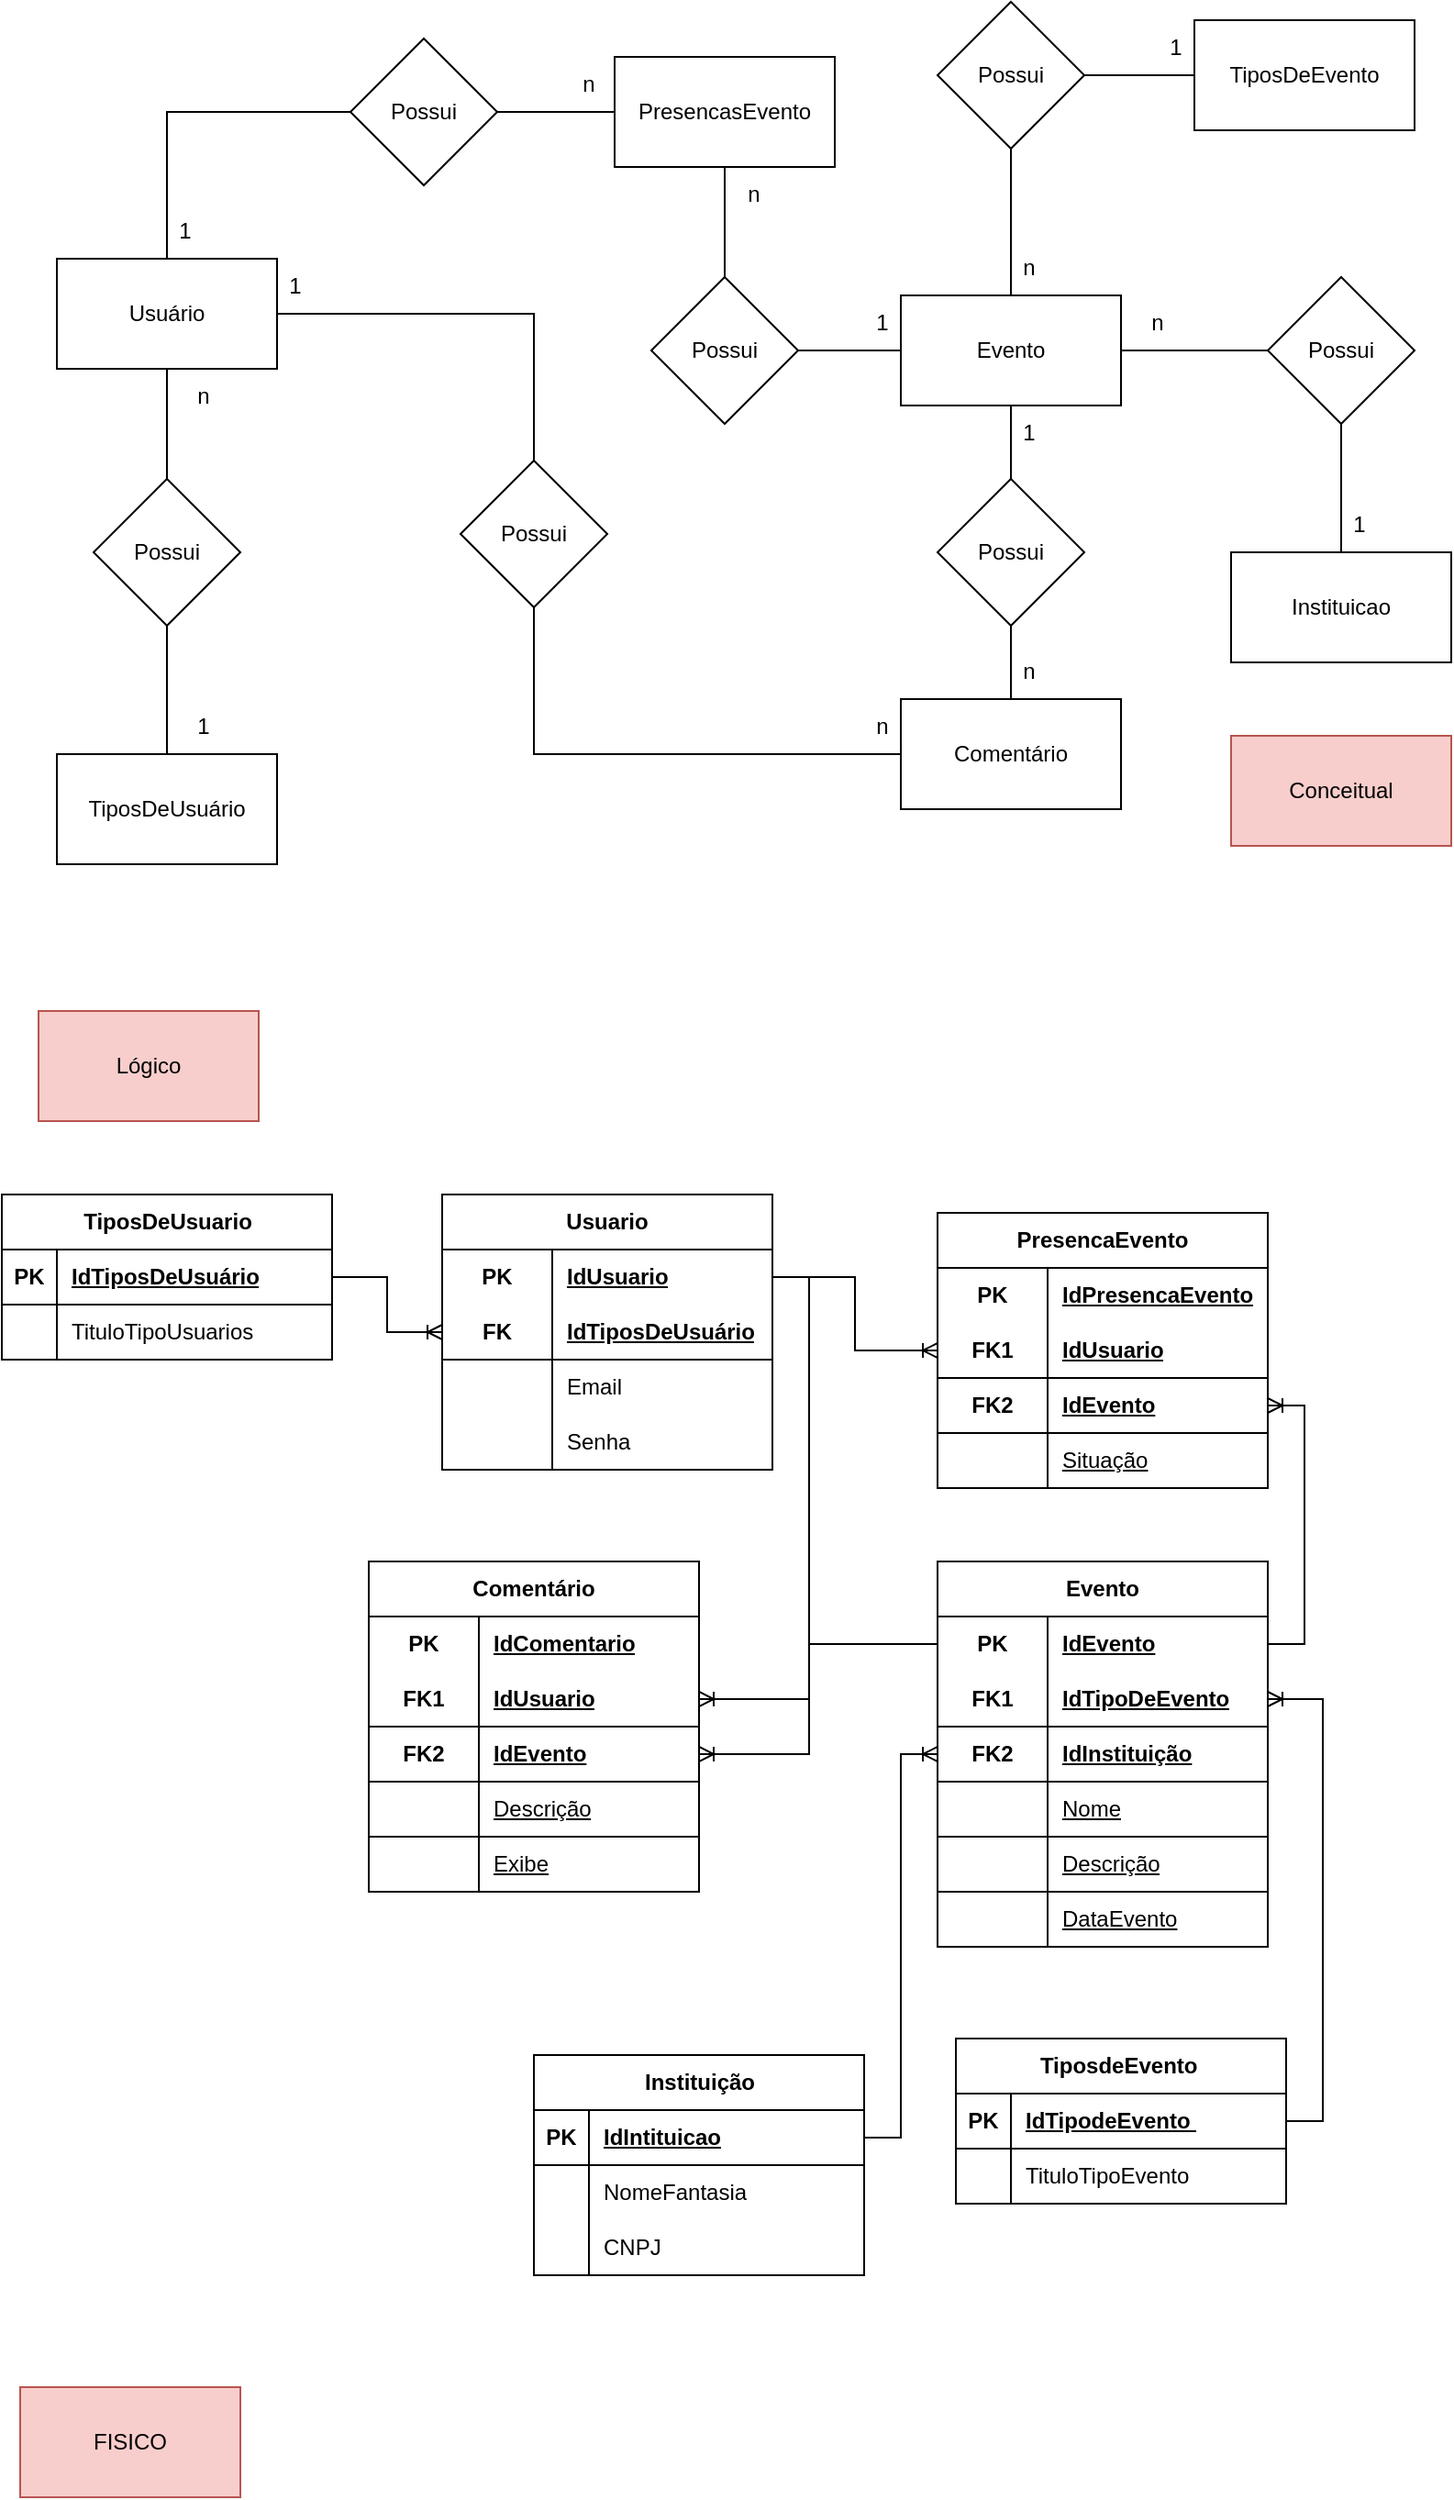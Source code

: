 <mxfile version="21.6.8" type="device">
  <diagram name="Página-1" id="Viu8Mivhx7TDQQlrX1ls">
    <mxGraphModel dx="1050" dy="542" grid="1" gridSize="10" guides="1" tooltips="1" connect="1" arrows="1" fold="1" page="1" pageScale="1" pageWidth="827" pageHeight="1169" math="0" shadow="0">
      <root>
        <mxCell id="0" />
        <mxCell id="1" parent="0" />
        <mxCell id="Wjh_5Vb7q5ws-8t5wQxq-9" style="edgeStyle=orthogonalEdgeStyle;rounded=0;orthogonalLoop=1;jettySize=auto;html=1;entryX=0.5;entryY=0;entryDx=0;entryDy=0;endArrow=none;endFill=0;" parent="1" source="Wjh_5Vb7q5ws-8t5wQxq-1" target="Wjh_5Vb7q5ws-8t5wQxq-8" edge="1">
          <mxGeometry relative="1" as="geometry" />
        </mxCell>
        <mxCell id="Wjh_5Vb7q5ws-8t5wQxq-11" style="edgeStyle=orthogonalEdgeStyle;rounded=0;orthogonalLoop=1;jettySize=auto;html=1;entryX=0;entryY=0.5;entryDx=0;entryDy=0;endArrow=none;endFill=0;" parent="1" source="Wjh_5Vb7q5ws-8t5wQxq-12" target="Wjh_5Vb7q5ws-8t5wQxq-5" edge="1">
          <mxGeometry relative="1" as="geometry" />
        </mxCell>
        <mxCell id="Wjh_5Vb7q5ws-8t5wQxq-28" style="edgeStyle=orthogonalEdgeStyle;rounded=0;orthogonalLoop=1;jettySize=auto;html=1;entryX=0.5;entryY=0;entryDx=0;entryDy=0;endArrow=none;endFill=0;" parent="1" source="Wjh_5Vb7q5ws-8t5wQxq-1" target="Wjh_5Vb7q5ws-8t5wQxq-26" edge="1">
          <mxGeometry relative="1" as="geometry" />
        </mxCell>
        <mxCell id="Wjh_5Vb7q5ws-8t5wQxq-1" value="Usuário" style="rounded=0;whiteSpace=wrap;html=1;" parent="1" vertex="1">
          <mxGeometry x="50" y="190" width="120" height="60" as="geometry" />
        </mxCell>
        <mxCell id="Wjh_5Vb7q5ws-8t5wQxq-2" value="TiposDeUsuário" style="rounded=0;whiteSpace=wrap;html=1;" parent="1" vertex="1">
          <mxGeometry x="50" y="460" width="120" height="60" as="geometry" />
        </mxCell>
        <mxCell id="Wjh_5Vb7q5ws-8t5wQxq-15" style="edgeStyle=orthogonalEdgeStyle;rounded=0;orthogonalLoop=1;jettySize=auto;html=1;entryX=1;entryY=0.5;entryDx=0;entryDy=0;endArrow=none;endFill=0;" parent="1" source="Wjh_5Vb7q5ws-8t5wQxq-3" target="Wjh_5Vb7q5ws-8t5wQxq-14" edge="1">
          <mxGeometry relative="1" as="geometry" />
        </mxCell>
        <mxCell id="Wjh_5Vb7q5ws-8t5wQxq-3" value="Evento" style="rounded=0;whiteSpace=wrap;html=1;" parent="1" vertex="1">
          <mxGeometry x="510" y="210" width="120" height="60" as="geometry" />
        </mxCell>
        <mxCell id="Wjh_5Vb7q5ws-8t5wQxq-19" style="edgeStyle=orthogonalEdgeStyle;rounded=0;orthogonalLoop=1;jettySize=auto;html=1;endArrow=none;endFill=0;" parent="1" source="Wjh_5Vb7q5ws-8t5wQxq-4" target="Wjh_5Vb7q5ws-8t5wQxq-17" edge="1">
          <mxGeometry relative="1" as="geometry" />
        </mxCell>
        <mxCell id="Wjh_5Vb7q5ws-8t5wQxq-4" value="TiposDeEvento" style="rounded=0;whiteSpace=wrap;html=1;" parent="1" vertex="1">
          <mxGeometry x="670" y="60" width="120" height="60" as="geometry" />
        </mxCell>
        <mxCell id="Wjh_5Vb7q5ws-8t5wQxq-5" value="PresencasEvento" style="rounded=0;whiteSpace=wrap;html=1;" parent="1" vertex="1">
          <mxGeometry x="354" y="80" width="120" height="60" as="geometry" />
        </mxCell>
        <mxCell id="Wjh_5Vb7q5ws-8t5wQxq-22" style="edgeStyle=orthogonalEdgeStyle;rounded=0;orthogonalLoop=1;jettySize=auto;html=1;entryX=0.5;entryY=1;entryDx=0;entryDy=0;endArrow=none;endFill=0;" parent="1" source="Wjh_5Vb7q5ws-8t5wQxq-6" target="Wjh_5Vb7q5ws-8t5wQxq-20" edge="1">
          <mxGeometry relative="1" as="geometry" />
        </mxCell>
        <mxCell id="Wjh_5Vb7q5ws-8t5wQxq-6" value="Instituicao" style="rounded=0;whiteSpace=wrap;html=1;" parent="1" vertex="1">
          <mxGeometry x="690" y="350" width="120" height="60" as="geometry" />
        </mxCell>
        <mxCell id="Wjh_5Vb7q5ws-8t5wQxq-25" style="edgeStyle=orthogonalEdgeStyle;rounded=0;orthogonalLoop=1;jettySize=auto;html=1;entryX=0.5;entryY=1;entryDx=0;entryDy=0;endArrow=none;endFill=0;" parent="1" source="Wjh_5Vb7q5ws-8t5wQxq-7" target="Wjh_5Vb7q5ws-8t5wQxq-23" edge="1">
          <mxGeometry relative="1" as="geometry" />
        </mxCell>
        <mxCell id="Wjh_5Vb7q5ws-8t5wQxq-7" value="Comentário" style="rounded=0;whiteSpace=wrap;html=1;" parent="1" vertex="1">
          <mxGeometry x="510" y="430" width="120" height="60" as="geometry" />
        </mxCell>
        <mxCell id="Wjh_5Vb7q5ws-8t5wQxq-10" style="edgeStyle=orthogonalEdgeStyle;rounded=0;orthogonalLoop=1;jettySize=auto;html=1;entryX=0.5;entryY=0;entryDx=0;entryDy=0;endArrow=none;endFill=0;" parent="1" source="Wjh_5Vb7q5ws-8t5wQxq-8" target="Wjh_5Vb7q5ws-8t5wQxq-2" edge="1">
          <mxGeometry relative="1" as="geometry" />
        </mxCell>
        <mxCell id="Wjh_5Vb7q5ws-8t5wQxq-8" value="Possui" style="rhombus;whiteSpace=wrap;html=1;" parent="1" vertex="1">
          <mxGeometry x="70" y="310" width="80" height="80" as="geometry" />
        </mxCell>
        <mxCell id="Wjh_5Vb7q5ws-8t5wQxq-13" value="" style="edgeStyle=orthogonalEdgeStyle;rounded=0;orthogonalLoop=1;jettySize=auto;html=1;entryX=0;entryY=0.5;entryDx=0;entryDy=0;endArrow=none;endFill=0;exitX=0.5;exitY=0;exitDx=0;exitDy=0;" parent="1" source="Wjh_5Vb7q5ws-8t5wQxq-1" target="Wjh_5Vb7q5ws-8t5wQxq-12" edge="1">
          <mxGeometry relative="1" as="geometry">
            <mxPoint x="110" y="190" as="sourcePoint" />
            <mxPoint x="200" y="110" as="targetPoint" />
            <Array as="points">
              <mxPoint x="110" y="110" />
            </Array>
          </mxGeometry>
        </mxCell>
        <mxCell id="Wjh_5Vb7q5ws-8t5wQxq-12" value="Possui" style="rhombus;whiteSpace=wrap;html=1;" parent="1" vertex="1">
          <mxGeometry x="210" y="70" width="80" height="80" as="geometry" />
        </mxCell>
        <mxCell id="Wjh_5Vb7q5ws-8t5wQxq-16" style="edgeStyle=orthogonalEdgeStyle;rounded=0;orthogonalLoop=1;jettySize=auto;html=1;entryX=0.5;entryY=1;entryDx=0;entryDy=0;endArrow=none;endFill=0;exitX=0.5;exitY=0;exitDx=0;exitDy=0;" parent="1" source="Wjh_5Vb7q5ws-8t5wQxq-14" target="Wjh_5Vb7q5ws-8t5wQxq-5" edge="1">
          <mxGeometry relative="1" as="geometry">
            <Array as="points" />
          </mxGeometry>
        </mxCell>
        <mxCell id="Wjh_5Vb7q5ws-8t5wQxq-14" value="Possui" style="rhombus;whiteSpace=wrap;html=1;" parent="1" vertex="1">
          <mxGeometry x="374" y="200" width="80" height="80" as="geometry" />
        </mxCell>
        <mxCell id="Wjh_5Vb7q5ws-8t5wQxq-18" style="edgeStyle=orthogonalEdgeStyle;rounded=0;orthogonalLoop=1;jettySize=auto;html=1;endArrow=none;endFill=0;entryX=0.5;entryY=0;entryDx=0;entryDy=0;exitX=0.5;exitY=1;exitDx=0;exitDy=0;" parent="1" source="Wjh_5Vb7q5ws-8t5wQxq-17" target="Wjh_5Vb7q5ws-8t5wQxq-3" edge="1">
          <mxGeometry relative="1" as="geometry">
            <mxPoint x="570" y="230" as="targetPoint" />
          </mxGeometry>
        </mxCell>
        <mxCell id="Wjh_5Vb7q5ws-8t5wQxq-17" value="Possui" style="rhombus;whiteSpace=wrap;html=1;" parent="1" vertex="1">
          <mxGeometry x="530" y="50" width="80" height="80" as="geometry" />
        </mxCell>
        <mxCell id="Wjh_5Vb7q5ws-8t5wQxq-21" style="edgeStyle=orthogonalEdgeStyle;rounded=0;orthogonalLoop=1;jettySize=auto;html=1;entryX=1;entryY=0.5;entryDx=0;entryDy=0;endArrow=none;endFill=0;exitX=0;exitY=0.5;exitDx=0;exitDy=0;" parent="1" source="Wjh_5Vb7q5ws-8t5wQxq-20" target="Wjh_5Vb7q5ws-8t5wQxq-3" edge="1">
          <mxGeometry relative="1" as="geometry">
            <Array as="points" />
          </mxGeometry>
        </mxCell>
        <mxCell id="Wjh_5Vb7q5ws-8t5wQxq-20" value="Possui" style="rhombus;whiteSpace=wrap;html=1;" parent="1" vertex="1">
          <mxGeometry x="710" y="200" width="80" height="80" as="geometry" />
        </mxCell>
        <mxCell id="Wjh_5Vb7q5ws-8t5wQxq-24" style="edgeStyle=orthogonalEdgeStyle;rounded=0;orthogonalLoop=1;jettySize=auto;html=1;entryX=0.5;entryY=1;entryDx=0;entryDy=0;endArrow=none;endFill=0;" parent="1" source="Wjh_5Vb7q5ws-8t5wQxq-23" target="Wjh_5Vb7q5ws-8t5wQxq-3" edge="1">
          <mxGeometry relative="1" as="geometry" />
        </mxCell>
        <mxCell id="Wjh_5Vb7q5ws-8t5wQxq-23" value="Possui" style="rhombus;whiteSpace=wrap;html=1;" parent="1" vertex="1">
          <mxGeometry x="530" y="310" width="80" height="80" as="geometry" />
        </mxCell>
        <mxCell id="Wjh_5Vb7q5ws-8t5wQxq-27" style="edgeStyle=orthogonalEdgeStyle;rounded=0;orthogonalLoop=1;jettySize=auto;html=1;entryX=0;entryY=0.5;entryDx=0;entryDy=0;exitX=0.5;exitY=1;exitDx=0;exitDy=0;endArrow=none;endFill=0;" parent="1" source="Wjh_5Vb7q5ws-8t5wQxq-26" target="Wjh_5Vb7q5ws-8t5wQxq-7" edge="1">
          <mxGeometry relative="1" as="geometry">
            <Array as="points">
              <mxPoint x="310" y="460" />
            </Array>
          </mxGeometry>
        </mxCell>
        <mxCell id="Wjh_5Vb7q5ws-8t5wQxq-26" value="Possui" style="rhombus;whiteSpace=wrap;html=1;" parent="1" vertex="1">
          <mxGeometry x="270" y="300" width="80" height="80" as="geometry" />
        </mxCell>
        <mxCell id="Wjh_5Vb7q5ws-8t5wQxq-29" value="1" style="text;html=1;strokeColor=none;fillColor=none;align=center;verticalAlign=middle;whiteSpace=wrap;rounded=0;" parent="1" vertex="1">
          <mxGeometry x="100" y="430" width="60" height="30" as="geometry" />
        </mxCell>
        <mxCell id="Wjh_5Vb7q5ws-8t5wQxq-31" value="n" style="text;html=1;strokeColor=none;fillColor=none;align=center;verticalAlign=middle;whiteSpace=wrap;rounded=0;" parent="1" vertex="1">
          <mxGeometry x="100" y="250" width="60" height="30" as="geometry" />
        </mxCell>
        <mxCell id="Wjh_5Vb7q5ws-8t5wQxq-32" value="n" style="text;html=1;strokeColor=none;fillColor=none;align=center;verticalAlign=middle;whiteSpace=wrap;rounded=0;" parent="1" vertex="1">
          <mxGeometry x="310" y="80" width="60" height="30" as="geometry" />
        </mxCell>
        <mxCell id="Wjh_5Vb7q5ws-8t5wQxq-33" value="1" style="text;html=1;strokeColor=none;fillColor=none;align=center;verticalAlign=middle;whiteSpace=wrap;rounded=0;" parent="1" vertex="1">
          <mxGeometry x="90" y="160" width="60" height="30" as="geometry" />
        </mxCell>
        <mxCell id="Wjh_5Vb7q5ws-8t5wQxq-34" value="1" style="text;html=1;strokeColor=none;fillColor=none;align=center;verticalAlign=middle;whiteSpace=wrap;rounded=0;" parent="1" vertex="1">
          <mxGeometry x="470" y="210" width="60" height="30" as="geometry" />
        </mxCell>
        <mxCell id="Wjh_5Vb7q5ws-8t5wQxq-35" value="n" style="text;html=1;strokeColor=none;fillColor=none;align=center;verticalAlign=middle;whiteSpace=wrap;rounded=0;" parent="1" vertex="1">
          <mxGeometry x="400" y="140" width="60" height="30" as="geometry" />
        </mxCell>
        <mxCell id="Wjh_5Vb7q5ws-8t5wQxq-37" value="1" style="text;html=1;strokeColor=none;fillColor=none;align=center;verticalAlign=middle;whiteSpace=wrap;rounded=0;" parent="1" vertex="1">
          <mxGeometry x="630" y="60" width="60" height="30" as="geometry" />
        </mxCell>
        <mxCell id="Wjh_5Vb7q5ws-8t5wQxq-38" value="n" style="text;html=1;strokeColor=none;fillColor=none;align=center;verticalAlign=middle;whiteSpace=wrap;rounded=0;" parent="1" vertex="1">
          <mxGeometry x="550" y="180" width="60" height="30" as="geometry" />
        </mxCell>
        <mxCell id="Wjh_5Vb7q5ws-8t5wQxq-39" value="1" style="text;html=1;strokeColor=none;fillColor=none;align=center;verticalAlign=middle;whiteSpace=wrap;rounded=0;" parent="1" vertex="1">
          <mxGeometry x="730" y="320" width="60" height="30" as="geometry" />
        </mxCell>
        <mxCell id="Wjh_5Vb7q5ws-8t5wQxq-40" value="n" style="text;html=1;strokeColor=none;fillColor=none;align=center;verticalAlign=middle;whiteSpace=wrap;rounded=0;" parent="1" vertex="1">
          <mxGeometry x="620" y="210" width="60" height="30" as="geometry" />
        </mxCell>
        <mxCell id="Wjh_5Vb7q5ws-8t5wQxq-42" value="n" style="text;html=1;strokeColor=none;fillColor=none;align=center;verticalAlign=middle;whiteSpace=wrap;rounded=0;" parent="1" vertex="1">
          <mxGeometry x="550" y="400" width="60" height="30" as="geometry" />
        </mxCell>
        <mxCell id="Wjh_5Vb7q5ws-8t5wQxq-43" value="1" style="text;html=1;strokeColor=none;fillColor=none;align=center;verticalAlign=middle;whiteSpace=wrap;rounded=0;" parent="1" vertex="1">
          <mxGeometry x="550" y="270" width="60" height="30" as="geometry" />
        </mxCell>
        <mxCell id="Wjh_5Vb7q5ws-8t5wQxq-44" value="n" style="text;html=1;strokeColor=none;fillColor=none;align=center;verticalAlign=middle;whiteSpace=wrap;rounded=0;" parent="1" vertex="1">
          <mxGeometry x="470" y="430" width="60" height="30" as="geometry" />
        </mxCell>
        <mxCell id="Wjh_5Vb7q5ws-8t5wQxq-45" value="1" style="text;html=1;strokeColor=none;fillColor=none;align=center;verticalAlign=middle;whiteSpace=wrap;rounded=0;" parent="1" vertex="1">
          <mxGeometry x="150" y="190" width="60" height="30" as="geometry" />
        </mxCell>
        <mxCell id="Wjh_5Vb7q5ws-8t5wQxq-46" value="Conceitual" style="rounded=0;whiteSpace=wrap;html=1;fillColor=#f8cecc;strokeColor=#b85450;" parent="1" vertex="1">
          <mxGeometry x="690" y="450" width="120" height="60" as="geometry" />
        </mxCell>
        <mxCell id="Wjh_5Vb7q5ws-8t5wQxq-47" value="Lógico" style="rounded=0;whiteSpace=wrap;html=1;fillColor=#f8cecc;strokeColor=#b85450;" parent="1" vertex="1">
          <mxGeometry x="40" y="600" width="120" height="60" as="geometry" />
        </mxCell>
        <mxCell id="Wjh_5Vb7q5ws-8t5wQxq-61" value="TiposDeUsuario" style="shape=table;startSize=30;container=1;collapsible=1;childLayout=tableLayout;fixedRows=1;rowLines=0;fontStyle=1;align=center;resizeLast=1;html=1;rounded=0;strokeColor=default;fontFamily=Helvetica;fontSize=12;fontColor=default;fillColor=default;" parent="1" vertex="1">
          <mxGeometry x="20" y="700" width="180" height="90" as="geometry" />
        </mxCell>
        <mxCell id="Wjh_5Vb7q5ws-8t5wQxq-62" value="" style="shape=tableRow;horizontal=0;startSize=0;swimlaneHead=0;swimlaneBody=0;fillColor=none;collapsible=0;dropTarget=0;points=[[0,0.5],[1,0.5]];portConstraint=eastwest;top=0;left=0;right=0;bottom=1;rounded=0;strokeColor=default;fontFamily=Helvetica;fontSize=12;fontColor=default;html=1;" parent="Wjh_5Vb7q5ws-8t5wQxq-61" vertex="1">
          <mxGeometry y="30" width="180" height="30" as="geometry" />
        </mxCell>
        <mxCell id="Wjh_5Vb7q5ws-8t5wQxq-63" value="PK" style="shape=partialRectangle;connectable=0;fillColor=none;top=0;left=0;bottom=0;right=0;fontStyle=1;overflow=hidden;whiteSpace=wrap;html=1;rounded=0;strokeColor=default;fontFamily=Helvetica;fontSize=12;fontColor=default;" parent="Wjh_5Vb7q5ws-8t5wQxq-62" vertex="1">
          <mxGeometry width="30" height="30" as="geometry">
            <mxRectangle width="30" height="30" as="alternateBounds" />
          </mxGeometry>
        </mxCell>
        <mxCell id="Wjh_5Vb7q5ws-8t5wQxq-64" value="IdTiposDeUsuário" style="shape=partialRectangle;connectable=0;fillColor=none;top=0;left=0;bottom=0;right=0;align=left;spacingLeft=6;fontStyle=5;overflow=hidden;whiteSpace=wrap;html=1;rounded=0;strokeColor=default;fontFamily=Helvetica;fontSize=12;fontColor=default;" parent="Wjh_5Vb7q5ws-8t5wQxq-62" vertex="1">
          <mxGeometry x="30" width="150" height="30" as="geometry">
            <mxRectangle width="150" height="30" as="alternateBounds" />
          </mxGeometry>
        </mxCell>
        <mxCell id="Wjh_5Vb7q5ws-8t5wQxq-65" value="" style="shape=tableRow;horizontal=0;startSize=0;swimlaneHead=0;swimlaneBody=0;fillColor=none;collapsible=0;dropTarget=0;points=[[0,0.5],[1,0.5]];portConstraint=eastwest;top=0;left=0;right=0;bottom=0;rounded=0;strokeColor=default;fontFamily=Helvetica;fontSize=12;fontColor=default;html=1;" parent="Wjh_5Vb7q5ws-8t5wQxq-61" vertex="1">
          <mxGeometry y="60" width="180" height="30" as="geometry" />
        </mxCell>
        <mxCell id="Wjh_5Vb7q5ws-8t5wQxq-66" value="" style="shape=partialRectangle;connectable=0;fillColor=none;top=0;left=0;bottom=0;right=0;editable=1;overflow=hidden;whiteSpace=wrap;html=1;rounded=0;strokeColor=default;fontFamily=Helvetica;fontSize=12;fontColor=default;" parent="Wjh_5Vb7q5ws-8t5wQxq-65" vertex="1">
          <mxGeometry width="30" height="30" as="geometry">
            <mxRectangle width="30" height="30" as="alternateBounds" />
          </mxGeometry>
        </mxCell>
        <mxCell id="Wjh_5Vb7q5ws-8t5wQxq-67" value="TituloTipoUsuarios" style="shape=partialRectangle;connectable=0;fillColor=none;top=0;left=0;bottom=0;right=0;align=left;spacingLeft=6;overflow=hidden;whiteSpace=wrap;html=1;rounded=0;strokeColor=default;fontFamily=Helvetica;fontSize=12;fontColor=default;" parent="Wjh_5Vb7q5ws-8t5wQxq-65" vertex="1">
          <mxGeometry x="30" width="150" height="30" as="geometry">
            <mxRectangle width="150" height="30" as="alternateBounds" />
          </mxGeometry>
        </mxCell>
        <mxCell id="Wjh_5Vb7q5ws-8t5wQxq-74" value="Usuario" style="shape=table;startSize=30;container=1;collapsible=1;childLayout=tableLayout;fixedRows=1;rowLines=0;fontStyle=1;align=center;resizeLast=1;html=1;whiteSpace=wrap;rounded=0;strokeColor=default;fontFamily=Helvetica;fontSize=12;fontColor=default;fillColor=default;" parent="1" vertex="1">
          <mxGeometry x="260" y="700" width="180" height="150" as="geometry" />
        </mxCell>
        <mxCell id="Wjh_5Vb7q5ws-8t5wQxq-75" value="" style="shape=tableRow;horizontal=0;startSize=0;swimlaneHead=0;swimlaneBody=0;fillColor=none;collapsible=0;dropTarget=0;points=[[0,0.5],[1,0.5]];portConstraint=eastwest;top=0;left=0;right=0;bottom=0;html=1;rounded=0;strokeColor=default;fontFamily=Helvetica;fontSize=12;fontColor=default;" parent="Wjh_5Vb7q5ws-8t5wQxq-74" vertex="1">
          <mxGeometry y="30" width="180" height="30" as="geometry" />
        </mxCell>
        <mxCell id="Wjh_5Vb7q5ws-8t5wQxq-76" value="PK" style="shape=partialRectangle;connectable=0;fillColor=none;top=0;left=0;bottom=0;right=0;fontStyle=1;overflow=hidden;html=1;whiteSpace=wrap;rounded=0;strokeColor=default;fontFamily=Helvetica;fontSize=12;fontColor=default;" parent="Wjh_5Vb7q5ws-8t5wQxq-75" vertex="1">
          <mxGeometry width="60" height="30" as="geometry">
            <mxRectangle width="60" height="30" as="alternateBounds" />
          </mxGeometry>
        </mxCell>
        <mxCell id="Wjh_5Vb7q5ws-8t5wQxq-77" value="IdUsuario" style="shape=partialRectangle;connectable=0;fillColor=none;top=0;left=0;bottom=0;right=0;align=left;spacingLeft=6;fontStyle=5;overflow=hidden;html=1;whiteSpace=wrap;rounded=0;strokeColor=default;fontFamily=Helvetica;fontSize=12;fontColor=default;" parent="Wjh_5Vb7q5ws-8t5wQxq-75" vertex="1">
          <mxGeometry x="60" width="120" height="30" as="geometry">
            <mxRectangle width="120" height="30" as="alternateBounds" />
          </mxGeometry>
        </mxCell>
        <mxCell id="Wjh_5Vb7q5ws-8t5wQxq-78" value="" style="shape=tableRow;horizontal=0;startSize=0;swimlaneHead=0;swimlaneBody=0;fillColor=none;collapsible=0;dropTarget=0;points=[[0,0.5],[1,0.5]];portConstraint=eastwest;top=0;left=0;right=0;bottom=1;html=1;rounded=0;strokeColor=default;fontFamily=Helvetica;fontSize=12;fontColor=default;" parent="Wjh_5Vb7q5ws-8t5wQxq-74" vertex="1">
          <mxGeometry y="60" width="180" height="30" as="geometry" />
        </mxCell>
        <mxCell id="Wjh_5Vb7q5ws-8t5wQxq-79" value="FK" style="shape=partialRectangle;connectable=0;fillColor=none;top=0;left=0;bottom=0;right=0;fontStyle=1;overflow=hidden;html=1;whiteSpace=wrap;rounded=0;strokeColor=default;fontFamily=Helvetica;fontSize=12;fontColor=default;" parent="Wjh_5Vb7q5ws-8t5wQxq-78" vertex="1">
          <mxGeometry width="60" height="30" as="geometry">
            <mxRectangle width="60" height="30" as="alternateBounds" />
          </mxGeometry>
        </mxCell>
        <mxCell id="Wjh_5Vb7q5ws-8t5wQxq-80" value="IdTiposDeUsuário" style="shape=partialRectangle;connectable=0;fillColor=none;top=0;left=0;bottom=0;right=0;align=left;spacingLeft=6;fontStyle=5;overflow=hidden;html=1;whiteSpace=wrap;rounded=0;strokeColor=default;fontFamily=Helvetica;fontSize=12;fontColor=default;" parent="Wjh_5Vb7q5ws-8t5wQxq-78" vertex="1">
          <mxGeometry x="60" width="120" height="30" as="geometry">
            <mxRectangle width="120" height="30" as="alternateBounds" />
          </mxGeometry>
        </mxCell>
        <mxCell id="Wjh_5Vb7q5ws-8t5wQxq-81" value="" style="shape=tableRow;horizontal=0;startSize=0;swimlaneHead=0;swimlaneBody=0;fillColor=none;collapsible=0;dropTarget=0;points=[[0,0.5],[1,0.5]];portConstraint=eastwest;top=0;left=0;right=0;bottom=0;html=1;rounded=0;strokeColor=default;fontFamily=Helvetica;fontSize=12;fontColor=default;" parent="Wjh_5Vb7q5ws-8t5wQxq-74" vertex="1">
          <mxGeometry y="90" width="180" height="30" as="geometry" />
        </mxCell>
        <mxCell id="Wjh_5Vb7q5ws-8t5wQxq-82" value="" style="shape=partialRectangle;connectable=0;fillColor=none;top=0;left=0;bottom=0;right=0;editable=1;overflow=hidden;html=1;whiteSpace=wrap;rounded=0;strokeColor=default;fontFamily=Helvetica;fontSize=12;fontColor=default;" parent="Wjh_5Vb7q5ws-8t5wQxq-81" vertex="1">
          <mxGeometry width="60" height="30" as="geometry">
            <mxRectangle width="60" height="30" as="alternateBounds" />
          </mxGeometry>
        </mxCell>
        <mxCell id="Wjh_5Vb7q5ws-8t5wQxq-83" value="Email" style="shape=partialRectangle;connectable=0;fillColor=none;top=0;left=0;bottom=0;right=0;align=left;spacingLeft=6;overflow=hidden;html=1;whiteSpace=wrap;rounded=0;strokeColor=default;fontFamily=Helvetica;fontSize=12;fontColor=default;" parent="Wjh_5Vb7q5ws-8t5wQxq-81" vertex="1">
          <mxGeometry x="60" width="120" height="30" as="geometry">
            <mxRectangle width="120" height="30" as="alternateBounds" />
          </mxGeometry>
        </mxCell>
        <mxCell id="Wjh_5Vb7q5ws-8t5wQxq-84" value="" style="shape=tableRow;horizontal=0;startSize=0;swimlaneHead=0;swimlaneBody=0;fillColor=none;collapsible=0;dropTarget=0;points=[[0,0.5],[1,0.5]];portConstraint=eastwest;top=0;left=0;right=0;bottom=0;html=1;rounded=0;strokeColor=default;fontFamily=Helvetica;fontSize=12;fontColor=default;" parent="Wjh_5Vb7q5ws-8t5wQxq-74" vertex="1">
          <mxGeometry y="120" width="180" height="30" as="geometry" />
        </mxCell>
        <mxCell id="Wjh_5Vb7q5ws-8t5wQxq-85" value="" style="shape=partialRectangle;connectable=0;fillColor=none;top=0;left=0;bottom=0;right=0;editable=1;overflow=hidden;html=1;whiteSpace=wrap;rounded=0;strokeColor=default;fontFamily=Helvetica;fontSize=12;fontColor=default;" parent="Wjh_5Vb7q5ws-8t5wQxq-84" vertex="1">
          <mxGeometry width="60" height="30" as="geometry">
            <mxRectangle width="60" height="30" as="alternateBounds" />
          </mxGeometry>
        </mxCell>
        <mxCell id="Wjh_5Vb7q5ws-8t5wQxq-86" value="Senha" style="shape=partialRectangle;connectable=0;fillColor=none;top=0;left=0;bottom=0;right=0;align=left;spacingLeft=6;overflow=hidden;html=1;whiteSpace=wrap;rounded=0;strokeColor=default;fontFamily=Helvetica;fontSize=12;fontColor=default;" parent="Wjh_5Vb7q5ws-8t5wQxq-84" vertex="1">
          <mxGeometry x="60" width="120" height="30" as="geometry">
            <mxRectangle width="120" height="30" as="alternateBounds" />
          </mxGeometry>
        </mxCell>
        <mxCell id="Wjh_5Vb7q5ws-8t5wQxq-87" style="edgeStyle=orthogonalEdgeStyle;rounded=0;orthogonalLoop=1;jettySize=auto;html=1;entryX=0;entryY=0.5;entryDx=0;entryDy=0;fontFamily=Helvetica;fontSize=12;fontColor=default;endArrow=ERoneToMany;endFill=0;" parent="1" source="Wjh_5Vb7q5ws-8t5wQxq-62" target="Wjh_5Vb7q5ws-8t5wQxq-78" edge="1">
          <mxGeometry relative="1" as="geometry" />
        </mxCell>
        <mxCell id="Wjh_5Vb7q5ws-8t5wQxq-88" value="PresencaEvento" style="shape=table;startSize=30;container=1;collapsible=1;childLayout=tableLayout;fixedRows=1;rowLines=0;fontStyle=1;align=center;resizeLast=1;html=1;whiteSpace=wrap;rounded=0;strokeColor=default;fontFamily=Helvetica;fontSize=12;fontColor=default;fillColor=default;" parent="1" vertex="1">
          <mxGeometry x="530" y="710" width="180" height="150" as="geometry" />
        </mxCell>
        <mxCell id="Wjh_5Vb7q5ws-8t5wQxq-89" value="" style="shape=tableRow;horizontal=0;startSize=0;swimlaneHead=0;swimlaneBody=0;fillColor=none;collapsible=0;dropTarget=0;points=[[0,0.5],[1,0.5]];portConstraint=eastwest;top=0;left=0;right=0;bottom=0;html=1;rounded=0;strokeColor=default;fontFamily=Helvetica;fontSize=12;fontColor=default;" parent="Wjh_5Vb7q5ws-8t5wQxq-88" vertex="1">
          <mxGeometry y="30" width="180" height="30" as="geometry" />
        </mxCell>
        <mxCell id="Wjh_5Vb7q5ws-8t5wQxq-90" value="PK" style="shape=partialRectangle;connectable=0;fillColor=none;top=0;left=0;bottom=0;right=0;fontStyle=1;overflow=hidden;html=1;whiteSpace=wrap;rounded=0;strokeColor=default;fontFamily=Helvetica;fontSize=12;fontColor=default;" parent="Wjh_5Vb7q5ws-8t5wQxq-89" vertex="1">
          <mxGeometry width="60" height="30" as="geometry">
            <mxRectangle width="60" height="30" as="alternateBounds" />
          </mxGeometry>
        </mxCell>
        <mxCell id="Wjh_5Vb7q5ws-8t5wQxq-91" value="IdPresencaEvento" style="shape=partialRectangle;connectable=0;fillColor=none;top=0;left=0;bottom=0;right=0;align=left;spacingLeft=6;fontStyle=5;overflow=hidden;html=1;whiteSpace=wrap;rounded=0;strokeColor=default;fontFamily=Helvetica;fontSize=12;fontColor=default;" parent="Wjh_5Vb7q5ws-8t5wQxq-89" vertex="1">
          <mxGeometry x="60" width="120" height="30" as="geometry">
            <mxRectangle width="120" height="30" as="alternateBounds" />
          </mxGeometry>
        </mxCell>
        <mxCell id="Wjh_5Vb7q5ws-8t5wQxq-92" value="" style="shape=tableRow;horizontal=0;startSize=0;swimlaneHead=0;swimlaneBody=0;fillColor=none;collapsible=0;dropTarget=0;points=[[0,0.5],[1,0.5]];portConstraint=eastwest;top=0;left=0;right=0;bottom=1;html=1;rounded=0;strokeColor=default;fontFamily=Helvetica;fontSize=12;fontColor=default;" parent="Wjh_5Vb7q5ws-8t5wQxq-88" vertex="1">
          <mxGeometry y="60" width="180" height="30" as="geometry" />
        </mxCell>
        <mxCell id="Wjh_5Vb7q5ws-8t5wQxq-93" value="FK1" style="shape=partialRectangle;connectable=0;fillColor=none;top=0;left=0;bottom=0;right=0;fontStyle=1;overflow=hidden;html=1;whiteSpace=wrap;rounded=0;strokeColor=default;fontFamily=Helvetica;fontSize=12;fontColor=default;" parent="Wjh_5Vb7q5ws-8t5wQxq-92" vertex="1">
          <mxGeometry width="60" height="30" as="geometry">
            <mxRectangle width="60" height="30" as="alternateBounds" />
          </mxGeometry>
        </mxCell>
        <mxCell id="Wjh_5Vb7q5ws-8t5wQxq-94" value="IdUsuario" style="shape=partialRectangle;connectable=0;fillColor=none;top=0;left=0;bottom=0;right=0;align=left;spacingLeft=6;fontStyle=5;overflow=hidden;html=1;whiteSpace=wrap;rounded=0;strokeColor=default;fontFamily=Helvetica;fontSize=12;fontColor=default;" parent="Wjh_5Vb7q5ws-8t5wQxq-92" vertex="1">
          <mxGeometry x="60" width="120" height="30" as="geometry">
            <mxRectangle width="120" height="30" as="alternateBounds" />
          </mxGeometry>
        </mxCell>
        <mxCell id="Wjh_5Vb7q5ws-8t5wQxq-101" style="shape=tableRow;horizontal=0;startSize=0;swimlaneHead=0;swimlaneBody=0;fillColor=none;collapsible=0;dropTarget=0;points=[[0,0.5],[1,0.5]];portConstraint=eastwest;top=0;left=0;right=0;bottom=1;html=1;rounded=0;strokeColor=default;fontFamily=Helvetica;fontSize=12;fontColor=default;" parent="Wjh_5Vb7q5ws-8t5wQxq-88" vertex="1">
          <mxGeometry y="90" width="180" height="30" as="geometry" />
        </mxCell>
        <mxCell id="Wjh_5Vb7q5ws-8t5wQxq-102" value="FK2" style="shape=partialRectangle;connectable=0;fillColor=none;top=0;left=0;bottom=0;right=0;fontStyle=1;overflow=hidden;html=1;whiteSpace=wrap;rounded=0;strokeColor=default;fontFamily=Helvetica;fontSize=12;fontColor=default;" parent="Wjh_5Vb7q5ws-8t5wQxq-101" vertex="1">
          <mxGeometry width="60" height="30" as="geometry">
            <mxRectangle width="60" height="30" as="alternateBounds" />
          </mxGeometry>
        </mxCell>
        <mxCell id="Wjh_5Vb7q5ws-8t5wQxq-103" value="IdEvento" style="shape=partialRectangle;connectable=0;fillColor=none;top=0;left=0;bottom=0;right=0;align=left;spacingLeft=6;fontStyle=5;overflow=hidden;html=1;whiteSpace=wrap;rounded=0;strokeColor=default;fontFamily=Helvetica;fontSize=12;fontColor=default;" parent="Wjh_5Vb7q5ws-8t5wQxq-101" vertex="1">
          <mxGeometry x="60" width="120" height="30" as="geometry">
            <mxRectangle width="120" height="30" as="alternateBounds" />
          </mxGeometry>
        </mxCell>
        <mxCell id="Wjh_5Vb7q5ws-8t5wQxq-105" style="shape=tableRow;horizontal=0;startSize=0;swimlaneHead=0;swimlaneBody=0;fillColor=none;collapsible=0;dropTarget=0;points=[[0,0.5],[1,0.5]];portConstraint=eastwest;top=0;left=0;right=0;bottom=1;html=1;rounded=0;strokeColor=default;fontFamily=Helvetica;fontSize=12;fontColor=default;" parent="Wjh_5Vb7q5ws-8t5wQxq-88" vertex="1">
          <mxGeometry y="120" width="180" height="30" as="geometry" />
        </mxCell>
        <mxCell id="Wjh_5Vb7q5ws-8t5wQxq-106" style="shape=partialRectangle;connectable=0;fillColor=none;top=0;left=0;bottom=0;right=0;fontStyle=1;overflow=hidden;html=1;whiteSpace=wrap;rounded=0;strokeColor=default;fontFamily=Helvetica;fontSize=12;fontColor=default;" parent="Wjh_5Vb7q5ws-8t5wQxq-105" vertex="1">
          <mxGeometry width="60" height="30" as="geometry">
            <mxRectangle width="60" height="30" as="alternateBounds" />
          </mxGeometry>
        </mxCell>
        <mxCell id="Wjh_5Vb7q5ws-8t5wQxq-107" value="&lt;span style=&quot;font-weight: 400;&quot;&gt;Situação&lt;/span&gt;" style="shape=partialRectangle;connectable=0;fillColor=none;top=0;left=0;bottom=0;right=0;align=left;spacingLeft=6;fontStyle=5;overflow=hidden;html=1;whiteSpace=wrap;rounded=0;strokeColor=default;fontFamily=Helvetica;fontSize=12;fontColor=default;" parent="Wjh_5Vb7q5ws-8t5wQxq-105" vertex="1">
          <mxGeometry x="60" width="120" height="30" as="geometry">
            <mxRectangle width="120" height="30" as="alternateBounds" />
          </mxGeometry>
        </mxCell>
        <mxCell id="Wjh_5Vb7q5ws-8t5wQxq-104" style="edgeStyle=orthogonalEdgeStyle;rounded=0;orthogonalLoop=1;jettySize=auto;html=1;entryX=0;entryY=0.5;entryDx=0;entryDy=0;fontFamily=Helvetica;fontSize=12;fontColor=default;endArrow=ERoneToMany;endFill=0;" parent="1" source="Wjh_5Vb7q5ws-8t5wQxq-75" target="Wjh_5Vb7q5ws-8t5wQxq-92" edge="1">
          <mxGeometry relative="1" as="geometry" />
        </mxCell>
        <mxCell id="Wjh_5Vb7q5ws-8t5wQxq-121" style="edgeStyle=orthogonalEdgeStyle;rounded=0;orthogonalLoop=1;jettySize=auto;html=1;fontFamily=Helvetica;fontSize=12;fontColor=default;entryX=1;entryY=0.5;entryDx=0;entryDy=0;exitX=1;exitY=0.5;exitDx=0;exitDy=0;endArrow=ERoneToMany;endFill=0;" parent="1" source="Wjh_5Vb7q5ws-8t5wQxq-123" target="Wjh_5Vb7q5ws-8t5wQxq-101" edge="1">
          <mxGeometry relative="1" as="geometry">
            <mxPoint x="770" y="830" as="targetPoint" />
            <mxPoint x="710" y="955" as="sourcePoint" />
          </mxGeometry>
        </mxCell>
        <mxCell id="Wjh_5Vb7q5ws-8t5wQxq-122" value="Evento" style="shape=table;startSize=30;container=1;collapsible=1;childLayout=tableLayout;fixedRows=1;rowLines=0;fontStyle=1;align=center;resizeLast=1;html=1;whiteSpace=wrap;rounded=0;strokeColor=default;fontFamily=Helvetica;fontSize=12;fontColor=default;fillColor=default;" parent="1" vertex="1">
          <mxGeometry x="530" y="900" width="180" height="210" as="geometry" />
        </mxCell>
        <mxCell id="Wjh_5Vb7q5ws-8t5wQxq-123" value="" style="shape=tableRow;horizontal=0;startSize=0;swimlaneHead=0;swimlaneBody=0;fillColor=none;collapsible=0;dropTarget=0;points=[[0,0.5],[1,0.5]];portConstraint=eastwest;top=0;left=0;right=0;bottom=0;html=1;rounded=0;strokeColor=default;fontFamily=Helvetica;fontSize=12;fontColor=default;" parent="Wjh_5Vb7q5ws-8t5wQxq-122" vertex="1">
          <mxGeometry y="30" width="180" height="30" as="geometry" />
        </mxCell>
        <mxCell id="Wjh_5Vb7q5ws-8t5wQxq-124" value="PK" style="shape=partialRectangle;connectable=0;fillColor=none;top=0;left=0;bottom=0;right=0;fontStyle=1;overflow=hidden;html=1;whiteSpace=wrap;rounded=0;strokeColor=default;fontFamily=Helvetica;fontSize=12;fontColor=default;" parent="Wjh_5Vb7q5ws-8t5wQxq-123" vertex="1">
          <mxGeometry width="60" height="30" as="geometry">
            <mxRectangle width="60" height="30" as="alternateBounds" />
          </mxGeometry>
        </mxCell>
        <mxCell id="Wjh_5Vb7q5ws-8t5wQxq-125" value="IdEvento" style="shape=partialRectangle;connectable=0;fillColor=none;top=0;left=0;bottom=0;right=0;align=left;spacingLeft=6;fontStyle=5;overflow=hidden;html=1;whiteSpace=wrap;rounded=0;strokeColor=default;fontFamily=Helvetica;fontSize=12;fontColor=default;" parent="Wjh_5Vb7q5ws-8t5wQxq-123" vertex="1">
          <mxGeometry x="60" width="120" height="30" as="geometry">
            <mxRectangle width="120" height="30" as="alternateBounds" />
          </mxGeometry>
        </mxCell>
        <mxCell id="Wjh_5Vb7q5ws-8t5wQxq-126" value="" style="shape=tableRow;horizontal=0;startSize=0;swimlaneHead=0;swimlaneBody=0;fillColor=none;collapsible=0;dropTarget=0;points=[[0,0.5],[1,0.5]];portConstraint=eastwest;top=0;left=0;right=0;bottom=1;html=1;rounded=0;strokeColor=default;fontFamily=Helvetica;fontSize=12;fontColor=default;" parent="Wjh_5Vb7q5ws-8t5wQxq-122" vertex="1">
          <mxGeometry y="60" width="180" height="30" as="geometry" />
        </mxCell>
        <mxCell id="Wjh_5Vb7q5ws-8t5wQxq-127" value="FK1" style="shape=partialRectangle;connectable=0;fillColor=none;top=0;left=0;bottom=0;right=0;fontStyle=1;overflow=hidden;html=1;whiteSpace=wrap;rounded=0;strokeColor=default;fontFamily=Helvetica;fontSize=12;fontColor=default;" parent="Wjh_5Vb7q5ws-8t5wQxq-126" vertex="1">
          <mxGeometry width="60" height="30" as="geometry">
            <mxRectangle width="60" height="30" as="alternateBounds" />
          </mxGeometry>
        </mxCell>
        <mxCell id="Wjh_5Vb7q5ws-8t5wQxq-128" value="IdTipoDeEvento" style="shape=partialRectangle;connectable=0;fillColor=none;top=0;left=0;bottom=0;right=0;align=left;spacingLeft=6;fontStyle=5;overflow=hidden;html=1;whiteSpace=wrap;rounded=0;strokeColor=default;fontFamily=Helvetica;fontSize=12;fontColor=default;" parent="Wjh_5Vb7q5ws-8t5wQxq-126" vertex="1">
          <mxGeometry x="60" width="120" height="30" as="geometry">
            <mxRectangle width="120" height="30" as="alternateBounds" />
          </mxGeometry>
        </mxCell>
        <mxCell id="Wjh_5Vb7q5ws-8t5wQxq-129" style="shape=tableRow;horizontal=0;startSize=0;swimlaneHead=0;swimlaneBody=0;fillColor=none;collapsible=0;dropTarget=0;points=[[0,0.5],[1,0.5]];portConstraint=eastwest;top=0;left=0;right=0;bottom=1;html=1;rounded=0;strokeColor=default;fontFamily=Helvetica;fontSize=12;fontColor=default;" parent="Wjh_5Vb7q5ws-8t5wQxq-122" vertex="1">
          <mxGeometry y="90" width="180" height="30" as="geometry" />
        </mxCell>
        <mxCell id="Wjh_5Vb7q5ws-8t5wQxq-130" value="FK2" style="shape=partialRectangle;connectable=0;fillColor=none;top=0;left=0;bottom=0;right=0;fontStyle=1;overflow=hidden;html=1;whiteSpace=wrap;rounded=0;strokeColor=default;fontFamily=Helvetica;fontSize=12;fontColor=default;" parent="Wjh_5Vb7q5ws-8t5wQxq-129" vertex="1">
          <mxGeometry width="60" height="30" as="geometry">
            <mxRectangle width="60" height="30" as="alternateBounds" />
          </mxGeometry>
        </mxCell>
        <mxCell id="Wjh_5Vb7q5ws-8t5wQxq-131" value="IdInstituição" style="shape=partialRectangle;connectable=0;fillColor=none;top=0;left=0;bottom=0;right=0;align=left;spacingLeft=6;fontStyle=5;overflow=hidden;html=1;whiteSpace=wrap;rounded=0;strokeColor=default;fontFamily=Helvetica;fontSize=12;fontColor=default;" parent="Wjh_5Vb7q5ws-8t5wQxq-129" vertex="1">
          <mxGeometry x="60" width="120" height="30" as="geometry">
            <mxRectangle width="120" height="30" as="alternateBounds" />
          </mxGeometry>
        </mxCell>
        <mxCell id="Wjh_5Vb7q5ws-8t5wQxq-132" style="shape=tableRow;horizontal=0;startSize=0;swimlaneHead=0;swimlaneBody=0;fillColor=none;collapsible=0;dropTarget=0;points=[[0,0.5],[1,0.5]];portConstraint=eastwest;top=0;left=0;right=0;bottom=1;html=1;rounded=0;strokeColor=default;fontFamily=Helvetica;fontSize=12;fontColor=default;swimlaneLine=0;shadow=0;" parent="Wjh_5Vb7q5ws-8t5wQxq-122" vertex="1">
          <mxGeometry y="120" width="180" height="30" as="geometry" />
        </mxCell>
        <mxCell id="Wjh_5Vb7q5ws-8t5wQxq-133" style="shape=partialRectangle;connectable=0;fillColor=none;top=0;left=0;bottom=0;right=0;fontStyle=1;overflow=hidden;html=1;whiteSpace=wrap;rounded=0;strokeColor=default;fontFamily=Helvetica;fontSize=12;fontColor=default;swimlaneLine=0;shadow=0;" parent="Wjh_5Vb7q5ws-8t5wQxq-132" vertex="1">
          <mxGeometry width="60" height="30" as="geometry">
            <mxRectangle width="60" height="30" as="alternateBounds" />
          </mxGeometry>
        </mxCell>
        <mxCell id="Wjh_5Vb7q5ws-8t5wQxq-134" value="&lt;span style=&quot;font-weight: 400;&quot;&gt;Nome&lt;/span&gt;" style="shape=partialRectangle;connectable=0;fillColor=none;top=0;left=0;bottom=0;right=0;align=left;spacingLeft=6;fontStyle=5;overflow=hidden;html=1;whiteSpace=wrap;rounded=0;strokeColor=default;fontFamily=Helvetica;fontSize=12;fontColor=default;swimlaneLine=0;shadow=0;" parent="Wjh_5Vb7q5ws-8t5wQxq-132" vertex="1">
          <mxGeometry x="60" width="120" height="30" as="geometry">
            <mxRectangle width="120" height="30" as="alternateBounds" />
          </mxGeometry>
        </mxCell>
        <mxCell id="Wjh_5Vb7q5ws-8t5wQxq-135" style="shape=tableRow;horizontal=0;startSize=0;swimlaneHead=0;swimlaneBody=0;fillColor=none;collapsible=0;dropTarget=0;points=[[0,0.5],[1,0.5]];portConstraint=eastwest;top=0;left=0;right=0;bottom=1;html=1;rounded=0;strokeColor=default;fontFamily=Helvetica;fontSize=12;fontColor=default;swimlaneLine=0;shadow=0;" parent="Wjh_5Vb7q5ws-8t5wQxq-122" vertex="1">
          <mxGeometry y="150" width="180" height="30" as="geometry" />
        </mxCell>
        <mxCell id="Wjh_5Vb7q5ws-8t5wQxq-136" style="shape=partialRectangle;connectable=0;fillColor=none;top=0;left=0;bottom=0;right=0;fontStyle=1;overflow=hidden;html=1;whiteSpace=wrap;rounded=0;strokeColor=default;fontFamily=Helvetica;fontSize=12;fontColor=default;swimlaneLine=0;shadow=0;" parent="Wjh_5Vb7q5ws-8t5wQxq-135" vertex="1">
          <mxGeometry width="60" height="30" as="geometry">
            <mxRectangle width="60" height="30" as="alternateBounds" />
          </mxGeometry>
        </mxCell>
        <mxCell id="Wjh_5Vb7q5ws-8t5wQxq-137" value="&lt;span style=&quot;font-weight: normal;&quot;&gt;Descrição&lt;/span&gt;" style="shape=partialRectangle;connectable=0;fillColor=none;top=0;left=0;bottom=0;right=0;align=left;spacingLeft=6;fontStyle=5;overflow=hidden;html=1;whiteSpace=wrap;rounded=0;strokeColor=default;fontFamily=Helvetica;fontSize=12;fontColor=default;swimlaneLine=0;shadow=0;" parent="Wjh_5Vb7q5ws-8t5wQxq-135" vertex="1">
          <mxGeometry x="60" width="120" height="30" as="geometry">
            <mxRectangle width="120" height="30" as="alternateBounds" />
          </mxGeometry>
        </mxCell>
        <mxCell id="Wjh_5Vb7q5ws-8t5wQxq-138" style="shape=tableRow;horizontal=0;startSize=0;swimlaneHead=0;swimlaneBody=0;fillColor=none;collapsible=0;dropTarget=0;points=[[0,0.5],[1,0.5]];portConstraint=eastwest;top=0;left=0;right=0;bottom=1;html=1;rounded=0;strokeColor=default;fontFamily=Helvetica;fontSize=12;fontColor=default;shadow=0;swimlaneLine=0;" parent="Wjh_5Vb7q5ws-8t5wQxq-122" vertex="1">
          <mxGeometry y="180" width="180" height="30" as="geometry" />
        </mxCell>
        <mxCell id="Wjh_5Vb7q5ws-8t5wQxq-139" style="shape=partialRectangle;connectable=0;fillColor=none;top=0;left=0;bottom=0;right=0;fontStyle=1;overflow=hidden;html=1;whiteSpace=wrap;rounded=0;strokeColor=default;fontFamily=Helvetica;fontSize=12;fontColor=default;shadow=0;swimlaneLine=0;" parent="Wjh_5Vb7q5ws-8t5wQxq-138" vertex="1">
          <mxGeometry width="60" height="30" as="geometry">
            <mxRectangle width="60" height="30" as="alternateBounds" />
          </mxGeometry>
        </mxCell>
        <mxCell id="Wjh_5Vb7q5ws-8t5wQxq-140" value="&lt;span style=&quot;font-weight: normal;&quot;&gt;DataEvento&lt;/span&gt;" style="shape=partialRectangle;connectable=0;fillColor=none;top=0;left=0;bottom=0;right=0;align=left;spacingLeft=6;fontStyle=5;overflow=hidden;html=1;whiteSpace=wrap;rounded=0;strokeColor=default;fontFamily=Helvetica;fontSize=12;fontColor=default;shadow=0;swimlaneLine=0;" parent="Wjh_5Vb7q5ws-8t5wQxq-138" vertex="1">
          <mxGeometry x="60" width="120" height="30" as="geometry">
            <mxRectangle width="120" height="30" as="alternateBounds" />
          </mxGeometry>
        </mxCell>
        <mxCell id="Wjh_5Vb7q5ws-8t5wQxq-141" value="TiposdeEvento&amp;nbsp;" style="shape=table;startSize=30;container=1;collapsible=1;childLayout=tableLayout;fixedRows=1;rowLines=0;fontStyle=1;align=center;resizeLast=1;html=1;rounded=0;strokeColor=default;fontFamily=Helvetica;fontSize=12;fontColor=default;fillColor=default;" parent="1" vertex="1">
          <mxGeometry x="540" y="1160" width="180" height="90" as="geometry" />
        </mxCell>
        <mxCell id="Wjh_5Vb7q5ws-8t5wQxq-142" value="" style="shape=tableRow;horizontal=0;startSize=0;swimlaneHead=0;swimlaneBody=0;fillColor=none;collapsible=0;dropTarget=0;points=[[0,0.5],[1,0.5]];portConstraint=eastwest;top=0;left=0;right=0;bottom=1;rounded=0;strokeColor=default;fontFamily=Helvetica;fontSize=12;fontColor=default;html=1;" parent="Wjh_5Vb7q5ws-8t5wQxq-141" vertex="1">
          <mxGeometry y="30" width="180" height="30" as="geometry" />
        </mxCell>
        <mxCell id="Wjh_5Vb7q5ws-8t5wQxq-143" value="PK" style="shape=partialRectangle;connectable=0;fillColor=none;top=0;left=0;bottom=0;right=0;fontStyle=1;overflow=hidden;whiteSpace=wrap;html=1;rounded=0;strokeColor=default;fontFamily=Helvetica;fontSize=12;fontColor=default;" parent="Wjh_5Vb7q5ws-8t5wQxq-142" vertex="1">
          <mxGeometry width="30" height="30" as="geometry">
            <mxRectangle width="30" height="30" as="alternateBounds" />
          </mxGeometry>
        </mxCell>
        <mxCell id="Wjh_5Vb7q5ws-8t5wQxq-144" value="IdTipodeEvento&amp;nbsp;" style="shape=partialRectangle;connectable=0;fillColor=none;top=0;left=0;bottom=0;right=0;align=left;spacingLeft=6;fontStyle=5;overflow=hidden;whiteSpace=wrap;html=1;rounded=0;strokeColor=default;fontFamily=Helvetica;fontSize=12;fontColor=default;" parent="Wjh_5Vb7q5ws-8t5wQxq-142" vertex="1">
          <mxGeometry x="30" width="150" height="30" as="geometry">
            <mxRectangle width="150" height="30" as="alternateBounds" />
          </mxGeometry>
        </mxCell>
        <mxCell id="Wjh_5Vb7q5ws-8t5wQxq-145" value="" style="shape=tableRow;horizontal=0;startSize=0;swimlaneHead=0;swimlaneBody=0;fillColor=none;collapsible=0;dropTarget=0;points=[[0,0.5],[1,0.5]];portConstraint=eastwest;top=0;left=0;right=0;bottom=0;rounded=0;strokeColor=default;fontFamily=Helvetica;fontSize=12;fontColor=default;html=1;" parent="Wjh_5Vb7q5ws-8t5wQxq-141" vertex="1">
          <mxGeometry y="60" width="180" height="30" as="geometry" />
        </mxCell>
        <mxCell id="Wjh_5Vb7q5ws-8t5wQxq-146" value="" style="shape=partialRectangle;connectable=0;fillColor=none;top=0;left=0;bottom=0;right=0;editable=1;overflow=hidden;whiteSpace=wrap;html=1;rounded=0;strokeColor=default;fontFamily=Helvetica;fontSize=12;fontColor=default;" parent="Wjh_5Vb7q5ws-8t5wQxq-145" vertex="1">
          <mxGeometry width="30" height="30" as="geometry">
            <mxRectangle width="30" height="30" as="alternateBounds" />
          </mxGeometry>
        </mxCell>
        <mxCell id="Wjh_5Vb7q5ws-8t5wQxq-147" value="TituloTipoEvento" style="shape=partialRectangle;connectable=0;fillColor=none;top=0;left=0;bottom=0;right=0;align=left;spacingLeft=6;overflow=hidden;whiteSpace=wrap;html=1;rounded=0;strokeColor=default;fontFamily=Helvetica;fontSize=12;fontColor=default;" parent="Wjh_5Vb7q5ws-8t5wQxq-145" vertex="1">
          <mxGeometry x="30" width="150" height="30" as="geometry">
            <mxRectangle width="150" height="30" as="alternateBounds" />
          </mxGeometry>
        </mxCell>
        <mxCell id="Wjh_5Vb7q5ws-8t5wQxq-154" style="edgeStyle=orthogonalEdgeStyle;rounded=0;orthogonalLoop=1;jettySize=auto;html=1;entryX=1;entryY=0.5;entryDx=0;entryDy=0;fontFamily=Helvetica;fontSize=12;fontColor=default;exitX=1;exitY=0.5;exitDx=0;exitDy=0;endArrow=ERoneToMany;endFill=0;" parent="1" source="Wjh_5Vb7q5ws-8t5wQxq-142" target="Wjh_5Vb7q5ws-8t5wQxq-126" edge="1">
          <mxGeometry relative="1" as="geometry">
            <Array as="points">
              <mxPoint x="740" y="1205" />
              <mxPoint x="740" y="975" />
            </Array>
          </mxGeometry>
        </mxCell>
        <mxCell id="Wjh_5Vb7q5ws-8t5wQxq-156" value="Instituição" style="shape=table;startSize=30;container=1;collapsible=1;childLayout=tableLayout;fixedRows=1;rowLines=0;fontStyle=1;align=center;resizeLast=1;html=1;rounded=0;strokeColor=default;fontFamily=Helvetica;fontSize=12;fontColor=default;fillColor=default;" parent="1" vertex="1">
          <mxGeometry x="310" y="1169" width="180" height="120" as="geometry" />
        </mxCell>
        <mxCell id="Wjh_5Vb7q5ws-8t5wQxq-157" value="" style="shape=tableRow;horizontal=0;startSize=0;swimlaneHead=0;swimlaneBody=0;fillColor=none;collapsible=0;dropTarget=0;points=[[0,0.5],[1,0.5]];portConstraint=eastwest;top=0;left=0;right=0;bottom=1;rounded=0;strokeColor=default;fontFamily=Helvetica;fontSize=12;fontColor=default;html=1;" parent="Wjh_5Vb7q5ws-8t5wQxq-156" vertex="1">
          <mxGeometry y="30" width="180" height="30" as="geometry" />
        </mxCell>
        <mxCell id="Wjh_5Vb7q5ws-8t5wQxq-158" value="PK" style="shape=partialRectangle;connectable=0;fillColor=none;top=0;left=0;bottom=0;right=0;fontStyle=1;overflow=hidden;whiteSpace=wrap;html=1;rounded=0;strokeColor=default;fontFamily=Helvetica;fontSize=12;fontColor=default;" parent="Wjh_5Vb7q5ws-8t5wQxq-157" vertex="1">
          <mxGeometry width="30" height="30" as="geometry">
            <mxRectangle width="30" height="30" as="alternateBounds" />
          </mxGeometry>
        </mxCell>
        <mxCell id="Wjh_5Vb7q5ws-8t5wQxq-159" value="IdIntituicao" style="shape=partialRectangle;connectable=0;fillColor=none;top=0;left=0;bottom=0;right=0;align=left;spacingLeft=6;fontStyle=5;overflow=hidden;whiteSpace=wrap;html=1;rounded=0;strokeColor=default;fontFamily=Helvetica;fontSize=12;fontColor=default;" parent="Wjh_5Vb7q5ws-8t5wQxq-157" vertex="1">
          <mxGeometry x="30" width="150" height="30" as="geometry">
            <mxRectangle width="150" height="30" as="alternateBounds" />
          </mxGeometry>
        </mxCell>
        <mxCell id="Wjh_5Vb7q5ws-8t5wQxq-160" value="" style="shape=tableRow;horizontal=0;startSize=0;swimlaneHead=0;swimlaneBody=0;fillColor=none;collapsible=0;dropTarget=0;points=[[0,0.5],[1,0.5]];portConstraint=eastwest;top=0;left=0;right=0;bottom=0;rounded=0;strokeColor=default;fontFamily=Helvetica;fontSize=12;fontColor=default;html=1;" parent="Wjh_5Vb7q5ws-8t5wQxq-156" vertex="1">
          <mxGeometry y="60" width="180" height="30" as="geometry" />
        </mxCell>
        <mxCell id="Wjh_5Vb7q5ws-8t5wQxq-161" value="" style="shape=partialRectangle;connectable=0;fillColor=none;top=0;left=0;bottom=0;right=0;editable=1;overflow=hidden;whiteSpace=wrap;html=1;rounded=0;strokeColor=default;fontFamily=Helvetica;fontSize=12;fontColor=default;" parent="Wjh_5Vb7q5ws-8t5wQxq-160" vertex="1">
          <mxGeometry width="30" height="30" as="geometry">
            <mxRectangle width="30" height="30" as="alternateBounds" />
          </mxGeometry>
        </mxCell>
        <mxCell id="Wjh_5Vb7q5ws-8t5wQxq-162" value="NomeFantasia" style="shape=partialRectangle;connectable=0;fillColor=none;top=0;left=0;bottom=0;right=0;align=left;spacingLeft=6;overflow=hidden;whiteSpace=wrap;html=1;rounded=0;strokeColor=default;fontFamily=Helvetica;fontSize=12;fontColor=default;" parent="Wjh_5Vb7q5ws-8t5wQxq-160" vertex="1">
          <mxGeometry x="30" width="150" height="30" as="geometry">
            <mxRectangle width="150" height="30" as="alternateBounds" />
          </mxGeometry>
        </mxCell>
        <mxCell id="Wjh_5Vb7q5ws-8t5wQxq-163" value="" style="shape=tableRow;horizontal=0;startSize=0;swimlaneHead=0;swimlaneBody=0;fillColor=none;collapsible=0;dropTarget=0;points=[[0,0.5],[1,0.5]];portConstraint=eastwest;top=0;left=0;right=0;bottom=0;rounded=0;strokeColor=default;fontFamily=Helvetica;fontSize=12;fontColor=default;html=1;" parent="Wjh_5Vb7q5ws-8t5wQxq-156" vertex="1">
          <mxGeometry y="90" width="180" height="30" as="geometry" />
        </mxCell>
        <mxCell id="Wjh_5Vb7q5ws-8t5wQxq-164" value="" style="shape=partialRectangle;connectable=0;fillColor=none;top=0;left=0;bottom=0;right=0;editable=1;overflow=hidden;whiteSpace=wrap;html=1;rounded=0;strokeColor=default;fontFamily=Helvetica;fontSize=12;fontColor=default;" parent="Wjh_5Vb7q5ws-8t5wQxq-163" vertex="1">
          <mxGeometry width="30" height="30" as="geometry">
            <mxRectangle width="30" height="30" as="alternateBounds" />
          </mxGeometry>
        </mxCell>
        <mxCell id="Wjh_5Vb7q5ws-8t5wQxq-165" value="CNPJ" style="shape=partialRectangle;connectable=0;fillColor=none;top=0;left=0;bottom=0;right=0;align=left;spacingLeft=6;overflow=hidden;whiteSpace=wrap;html=1;rounded=0;strokeColor=default;fontFamily=Helvetica;fontSize=12;fontColor=default;" parent="Wjh_5Vb7q5ws-8t5wQxq-163" vertex="1">
          <mxGeometry x="30" width="150" height="30" as="geometry">
            <mxRectangle width="150" height="30" as="alternateBounds" />
          </mxGeometry>
        </mxCell>
        <mxCell id="Wjh_5Vb7q5ws-8t5wQxq-169" style="edgeStyle=orthogonalEdgeStyle;rounded=0;orthogonalLoop=1;jettySize=auto;html=1;entryX=0;entryY=0.5;entryDx=0;entryDy=0;fontFamily=Helvetica;fontSize=12;fontColor=default;endArrow=ERoneToMany;endFill=0;" parent="1" source="Wjh_5Vb7q5ws-8t5wQxq-157" target="Wjh_5Vb7q5ws-8t5wQxq-129" edge="1">
          <mxGeometry relative="1" as="geometry" />
        </mxCell>
        <mxCell id="Wjh_5Vb7q5ws-8t5wQxq-183" value="Comentário" style="shape=table;startSize=30;container=1;collapsible=1;childLayout=tableLayout;fixedRows=1;rowLines=0;fontStyle=1;align=center;resizeLast=1;html=1;whiteSpace=wrap;rounded=0;strokeColor=default;fontFamily=Helvetica;fontSize=12;fontColor=default;fillColor=default;" parent="1" vertex="1">
          <mxGeometry x="220" y="900" width="180" height="180" as="geometry" />
        </mxCell>
        <mxCell id="Wjh_5Vb7q5ws-8t5wQxq-184" value="" style="shape=tableRow;horizontal=0;startSize=0;swimlaneHead=0;swimlaneBody=0;fillColor=none;collapsible=0;dropTarget=0;points=[[0,0.5],[1,0.5]];portConstraint=eastwest;top=0;left=0;right=0;bottom=0;html=1;rounded=0;strokeColor=default;fontFamily=Helvetica;fontSize=12;fontColor=default;" parent="Wjh_5Vb7q5ws-8t5wQxq-183" vertex="1">
          <mxGeometry y="30" width="180" height="30" as="geometry" />
        </mxCell>
        <mxCell id="Wjh_5Vb7q5ws-8t5wQxq-185" value="PK" style="shape=partialRectangle;connectable=0;fillColor=none;top=0;left=0;bottom=0;right=0;fontStyle=1;overflow=hidden;html=1;whiteSpace=wrap;rounded=0;strokeColor=default;fontFamily=Helvetica;fontSize=12;fontColor=default;" parent="Wjh_5Vb7q5ws-8t5wQxq-184" vertex="1">
          <mxGeometry width="60" height="30" as="geometry">
            <mxRectangle width="60" height="30" as="alternateBounds" />
          </mxGeometry>
        </mxCell>
        <mxCell id="Wjh_5Vb7q5ws-8t5wQxq-186" value="IdComentario" style="shape=partialRectangle;connectable=0;fillColor=none;top=0;left=0;bottom=0;right=0;align=left;spacingLeft=6;fontStyle=5;overflow=hidden;html=1;whiteSpace=wrap;rounded=0;strokeColor=default;fontFamily=Helvetica;fontSize=12;fontColor=default;" parent="Wjh_5Vb7q5ws-8t5wQxq-184" vertex="1">
          <mxGeometry x="60" width="120" height="30" as="geometry">
            <mxRectangle width="120" height="30" as="alternateBounds" />
          </mxGeometry>
        </mxCell>
        <mxCell id="Wjh_5Vb7q5ws-8t5wQxq-187" value="" style="shape=tableRow;horizontal=0;startSize=0;swimlaneHead=0;swimlaneBody=0;fillColor=none;collapsible=0;dropTarget=0;points=[[0,0.5],[1,0.5]];portConstraint=eastwest;top=0;left=0;right=0;bottom=1;html=1;rounded=0;strokeColor=default;fontFamily=Helvetica;fontSize=12;fontColor=default;" parent="Wjh_5Vb7q5ws-8t5wQxq-183" vertex="1">
          <mxGeometry y="60" width="180" height="30" as="geometry" />
        </mxCell>
        <mxCell id="Wjh_5Vb7q5ws-8t5wQxq-188" value="FK1" style="shape=partialRectangle;connectable=0;fillColor=none;top=0;left=0;bottom=0;right=0;fontStyle=1;overflow=hidden;html=1;whiteSpace=wrap;rounded=0;strokeColor=default;fontFamily=Helvetica;fontSize=12;fontColor=default;" parent="Wjh_5Vb7q5ws-8t5wQxq-187" vertex="1">
          <mxGeometry width="60" height="30" as="geometry">
            <mxRectangle width="60" height="30" as="alternateBounds" />
          </mxGeometry>
        </mxCell>
        <mxCell id="Wjh_5Vb7q5ws-8t5wQxq-189" value="IdUsuario" style="shape=partialRectangle;connectable=0;fillColor=none;top=0;left=0;bottom=0;right=0;align=left;spacingLeft=6;fontStyle=5;overflow=hidden;html=1;whiteSpace=wrap;rounded=0;strokeColor=default;fontFamily=Helvetica;fontSize=12;fontColor=default;" parent="Wjh_5Vb7q5ws-8t5wQxq-187" vertex="1">
          <mxGeometry x="60" width="120" height="30" as="geometry">
            <mxRectangle width="120" height="30" as="alternateBounds" />
          </mxGeometry>
        </mxCell>
        <mxCell id="Wjh_5Vb7q5ws-8t5wQxq-190" style="shape=tableRow;horizontal=0;startSize=0;swimlaneHead=0;swimlaneBody=0;fillColor=none;collapsible=0;dropTarget=0;points=[[0,0.5],[1,0.5]];portConstraint=eastwest;top=0;left=0;right=0;bottom=1;html=1;rounded=0;strokeColor=default;fontFamily=Helvetica;fontSize=12;fontColor=default;" parent="Wjh_5Vb7q5ws-8t5wQxq-183" vertex="1">
          <mxGeometry y="90" width="180" height="30" as="geometry" />
        </mxCell>
        <mxCell id="Wjh_5Vb7q5ws-8t5wQxq-191" value="FK2" style="shape=partialRectangle;connectable=0;fillColor=none;top=0;left=0;bottom=0;right=0;fontStyle=1;overflow=hidden;html=1;whiteSpace=wrap;rounded=0;strokeColor=default;fontFamily=Helvetica;fontSize=12;fontColor=default;" parent="Wjh_5Vb7q5ws-8t5wQxq-190" vertex="1">
          <mxGeometry width="60" height="30" as="geometry">
            <mxRectangle width="60" height="30" as="alternateBounds" />
          </mxGeometry>
        </mxCell>
        <mxCell id="Wjh_5Vb7q5ws-8t5wQxq-192" value="IdEvento" style="shape=partialRectangle;connectable=0;fillColor=none;top=0;left=0;bottom=0;right=0;align=left;spacingLeft=6;fontStyle=5;overflow=hidden;html=1;whiteSpace=wrap;rounded=0;strokeColor=default;fontFamily=Helvetica;fontSize=12;fontColor=default;" parent="Wjh_5Vb7q5ws-8t5wQxq-190" vertex="1">
          <mxGeometry x="60" width="120" height="30" as="geometry">
            <mxRectangle width="120" height="30" as="alternateBounds" />
          </mxGeometry>
        </mxCell>
        <mxCell id="Wjh_5Vb7q5ws-8t5wQxq-193" style="shape=tableRow;horizontal=0;startSize=0;swimlaneHead=0;swimlaneBody=0;fillColor=none;collapsible=0;dropTarget=0;points=[[0,0.5],[1,0.5]];portConstraint=eastwest;top=0;left=0;right=0;bottom=1;html=1;rounded=0;strokeColor=default;fontFamily=Helvetica;fontSize=12;fontColor=default;swimlaneLine=0;shadow=0;" parent="Wjh_5Vb7q5ws-8t5wQxq-183" vertex="1">
          <mxGeometry y="120" width="180" height="30" as="geometry" />
        </mxCell>
        <mxCell id="Wjh_5Vb7q5ws-8t5wQxq-194" style="shape=partialRectangle;connectable=0;fillColor=none;top=0;left=0;bottom=0;right=0;fontStyle=1;overflow=hidden;html=1;whiteSpace=wrap;rounded=0;strokeColor=default;fontFamily=Helvetica;fontSize=12;fontColor=default;swimlaneLine=0;shadow=0;" parent="Wjh_5Vb7q5ws-8t5wQxq-193" vertex="1">
          <mxGeometry width="60" height="30" as="geometry">
            <mxRectangle width="60" height="30" as="alternateBounds" />
          </mxGeometry>
        </mxCell>
        <mxCell id="Wjh_5Vb7q5ws-8t5wQxq-195" value="&lt;span style=&quot;font-weight: normal;&quot;&gt;Descrição&lt;/span&gt;" style="shape=partialRectangle;connectable=0;fillColor=none;top=0;left=0;bottom=0;right=0;align=left;spacingLeft=6;fontStyle=5;overflow=hidden;html=1;whiteSpace=wrap;rounded=0;strokeColor=default;fontFamily=Helvetica;fontSize=12;fontColor=default;swimlaneLine=0;shadow=0;" parent="Wjh_5Vb7q5ws-8t5wQxq-193" vertex="1">
          <mxGeometry x="60" width="120" height="30" as="geometry">
            <mxRectangle width="120" height="30" as="alternateBounds" />
          </mxGeometry>
        </mxCell>
        <mxCell id="Wjh_5Vb7q5ws-8t5wQxq-196" style="shape=tableRow;horizontal=0;startSize=0;swimlaneHead=0;swimlaneBody=0;fillColor=none;collapsible=0;dropTarget=0;points=[[0,0.5],[1,0.5]];portConstraint=eastwest;top=0;left=0;right=0;bottom=1;html=1;rounded=0;strokeColor=default;fontFamily=Helvetica;fontSize=12;fontColor=default;swimlaneLine=0;shadow=0;" parent="Wjh_5Vb7q5ws-8t5wQxq-183" vertex="1">
          <mxGeometry y="150" width="180" height="30" as="geometry" />
        </mxCell>
        <mxCell id="Wjh_5Vb7q5ws-8t5wQxq-197" style="shape=partialRectangle;connectable=0;fillColor=none;top=0;left=0;bottom=0;right=0;fontStyle=1;overflow=hidden;html=1;whiteSpace=wrap;rounded=0;strokeColor=default;fontFamily=Helvetica;fontSize=12;fontColor=default;swimlaneLine=0;shadow=0;" parent="Wjh_5Vb7q5ws-8t5wQxq-196" vertex="1">
          <mxGeometry width="60" height="30" as="geometry">
            <mxRectangle width="60" height="30" as="alternateBounds" />
          </mxGeometry>
        </mxCell>
        <mxCell id="Wjh_5Vb7q5ws-8t5wQxq-198" value="&lt;span style=&quot;font-weight: 400;&quot;&gt;Exibe&lt;/span&gt;" style="shape=partialRectangle;connectable=0;fillColor=none;top=0;left=0;bottom=0;right=0;align=left;spacingLeft=6;fontStyle=5;overflow=hidden;html=1;whiteSpace=wrap;rounded=0;strokeColor=default;fontFamily=Helvetica;fontSize=12;fontColor=default;swimlaneLine=0;shadow=0;" parent="Wjh_5Vb7q5ws-8t5wQxq-196" vertex="1">
          <mxGeometry x="60" width="120" height="30" as="geometry">
            <mxRectangle width="120" height="30" as="alternateBounds" />
          </mxGeometry>
        </mxCell>
        <mxCell id="Wjh_5Vb7q5ws-8t5wQxq-202" style="edgeStyle=orthogonalEdgeStyle;rounded=0;orthogonalLoop=1;jettySize=auto;html=1;entryX=1;entryY=0.5;entryDx=0;entryDy=0;fontFamily=Helvetica;fontSize=12;fontColor=default;exitX=1;exitY=0.5;exitDx=0;exitDy=0;endArrow=ERoneToMany;endFill=0;" parent="1" source="Wjh_5Vb7q5ws-8t5wQxq-75" target="Wjh_5Vb7q5ws-8t5wQxq-187" edge="1">
          <mxGeometry relative="1" as="geometry" />
        </mxCell>
        <mxCell id="Wjh_5Vb7q5ws-8t5wQxq-203" style="edgeStyle=orthogonalEdgeStyle;rounded=0;orthogonalLoop=1;jettySize=auto;html=1;entryX=1;entryY=0.5;entryDx=0;entryDy=0;fontFamily=Helvetica;fontSize=12;fontColor=default;endArrow=ERoneToMany;endFill=0;" parent="1" source="Wjh_5Vb7q5ws-8t5wQxq-123" target="Wjh_5Vb7q5ws-8t5wQxq-190" edge="1">
          <mxGeometry relative="1" as="geometry">
            <Array as="points">
              <mxPoint x="460" y="945" />
              <mxPoint x="460" y="1005" />
            </Array>
          </mxGeometry>
        </mxCell>
        <mxCell id="4-opEgHnKSxfqt2-WgJ5-1" value="FISICO" style="rounded=0;whiteSpace=wrap;html=1;fillColor=#f8cecc;strokeColor=#b85450;" vertex="1" parent="1">
          <mxGeometry x="30" y="1350" width="120" height="60" as="geometry" />
        </mxCell>
      </root>
    </mxGraphModel>
  </diagram>
</mxfile>
